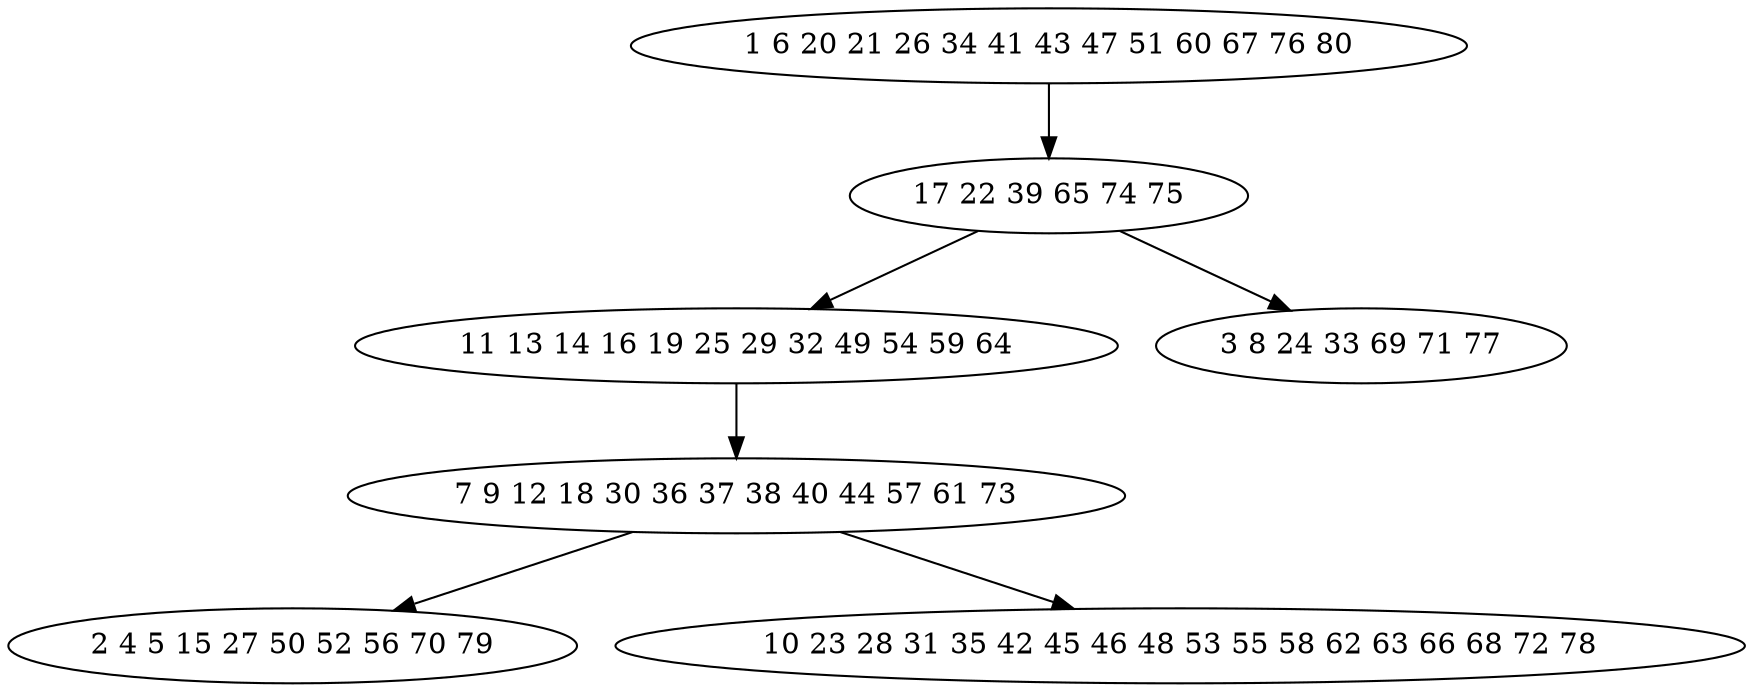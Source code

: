 digraph true_tree {
	"0" -> "1"
	"1" -> "2"
	"2" -> "3"
	"3" -> "4"
	"3" -> "5"
	"1" -> "6"
	"0" [label="1 6 20 21 26 34 41 43 47 51 60 67 76 80"];
	"1" [label="17 22 39 65 74 75"];
	"2" [label="11 13 14 16 19 25 29 32 49 54 59 64"];
	"3" [label="7 9 12 18 30 36 37 38 40 44 57 61 73"];
	"4" [label="2 4 5 15 27 50 52 56 70 79"];
	"5" [label="10 23 28 31 35 42 45 46 48 53 55 58 62 63 66 68 72 78"];
	"6" [label="3 8 24 33 69 71 77"];
}
